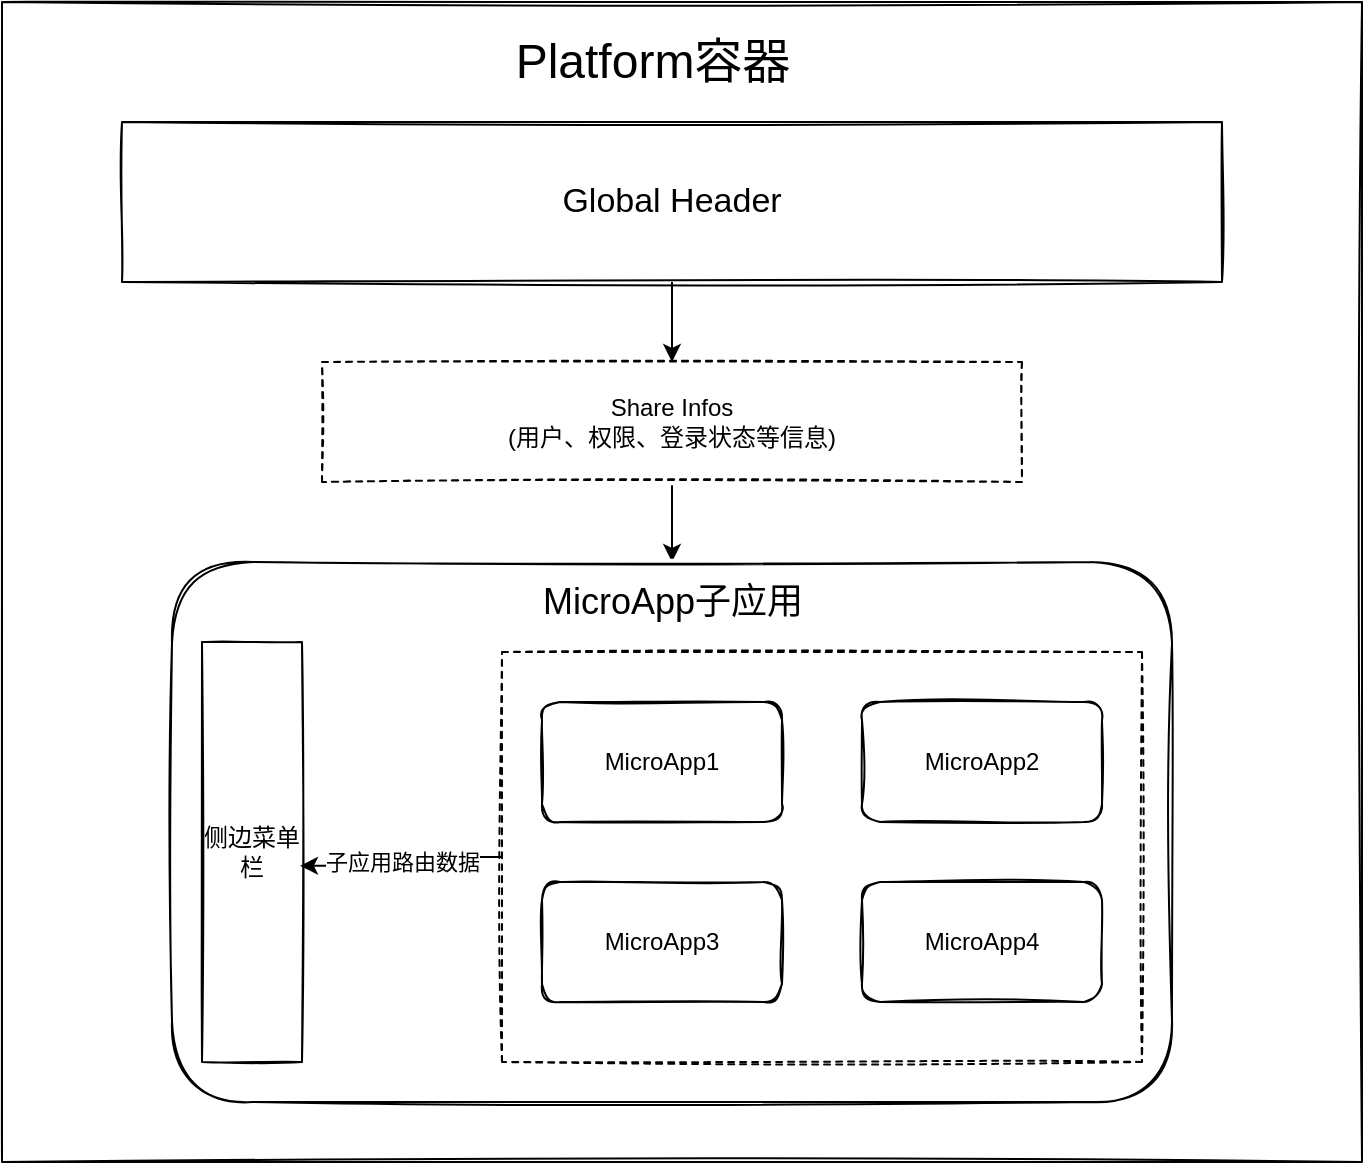 <mxfile version="14.6.3" type="github">
  <diagram id="wFE0QG_FPsp0jaGvCLVb" name="Page-1">
    <mxGraphModel dx="946" dy="614" grid="1" gridSize="10" guides="1" tooltips="1" connect="1" arrows="1" fold="1" page="1" pageScale="1" pageWidth="850" pageHeight="1100" math="0" shadow="0">
      <root>
        <mxCell id="0" />
        <mxCell id="1" parent="0" />
        <mxCell id="AEPbbA-0Zqe34Hob7d7h-1" value="" style="rounded=0;whiteSpace=wrap;html=1;sketch=1;" vertex="1" parent="1">
          <mxGeometry x="100" y="30" width="680" height="580" as="geometry" />
        </mxCell>
        <mxCell id="AEPbbA-0Zqe34Hob7d7h-2" value="&lt;font style=&quot;font-size: 24px&quot;&gt;Platform容器&lt;/font&gt;" style="text;html=1;resizable=0;autosize=1;align=center;verticalAlign=middle;points=[];fillColor=none;strokeColor=none;rounded=0;sketch=1;" vertex="1" parent="1">
          <mxGeometry x="350" y="50" width="150" height="20" as="geometry" />
        </mxCell>
        <mxCell id="AEPbbA-0Zqe34Hob7d7h-5" style="edgeStyle=orthogonalEdgeStyle;rounded=0;orthogonalLoop=1;jettySize=auto;html=1;entryX=0.5;entryY=0;entryDx=0;entryDy=0;" edge="1" parent="1" source="AEPbbA-0Zqe34Hob7d7h-3" target="AEPbbA-0Zqe34Hob7d7h-4">
          <mxGeometry relative="1" as="geometry" />
        </mxCell>
        <mxCell id="AEPbbA-0Zqe34Hob7d7h-3" value="&lt;font style=&quot;font-size: 17px&quot;&gt;Global Header&lt;/font&gt;" style="rounded=0;whiteSpace=wrap;html=1;sketch=1;" vertex="1" parent="1">
          <mxGeometry x="160" y="90" width="550" height="80" as="geometry" />
        </mxCell>
        <mxCell id="AEPbbA-0Zqe34Hob7d7h-8" style="edgeStyle=orthogonalEdgeStyle;rounded=0;orthogonalLoop=1;jettySize=auto;html=1;exitX=0.5;exitY=1;exitDx=0;exitDy=0;" edge="1" parent="1" source="AEPbbA-0Zqe34Hob7d7h-4" target="AEPbbA-0Zqe34Hob7d7h-6">
          <mxGeometry relative="1" as="geometry" />
        </mxCell>
        <mxCell id="AEPbbA-0Zqe34Hob7d7h-4" value="Share Infos&lt;br&gt;(用户、权限、登录状态等信息)" style="rounded=0;whiteSpace=wrap;html=1;sketch=1;dashed=1;" vertex="1" parent="1">
          <mxGeometry x="260" y="210" width="350" height="60" as="geometry" />
        </mxCell>
        <mxCell id="AEPbbA-0Zqe34Hob7d7h-6" value="" style="rounded=1;whiteSpace=wrap;html=1;sketch=1;" vertex="1" parent="1">
          <mxGeometry x="185" y="310" width="500" height="270" as="geometry" />
        </mxCell>
        <mxCell id="AEPbbA-0Zqe34Hob7d7h-7" value="&lt;font style=&quot;font-size: 18px&quot;&gt;MicroApp子应用&lt;/font&gt;" style="text;html=1;resizable=0;autosize=1;align=center;verticalAlign=middle;points=[];fillColor=none;strokeColor=none;rounded=0;sketch=1;" vertex="1" parent="1">
          <mxGeometry x="360" y="320" width="150" height="20" as="geometry" />
        </mxCell>
        <mxCell id="AEPbbA-0Zqe34Hob7d7h-9" value="侧边菜单栏" style="rounded=0;whiteSpace=wrap;html=1;sketch=1;" vertex="1" parent="1">
          <mxGeometry x="200" y="350" width="50" height="210" as="geometry" />
        </mxCell>
        <mxCell id="AEPbbA-0Zqe34Hob7d7h-15" value="子应用路由数据" style="edgeStyle=orthogonalEdgeStyle;rounded=0;orthogonalLoop=1;jettySize=auto;html=1;exitX=0;exitY=0.5;exitDx=0;exitDy=0;entryX=0.98;entryY=0.533;entryDx=0;entryDy=0;entryPerimeter=0;" edge="1" parent="1" source="AEPbbA-0Zqe34Hob7d7h-10" target="AEPbbA-0Zqe34Hob7d7h-9">
          <mxGeometry relative="1" as="geometry" />
        </mxCell>
        <mxCell id="AEPbbA-0Zqe34Hob7d7h-10" value="" style="rounded=0;whiteSpace=wrap;html=1;sketch=1;dashed=1;" vertex="1" parent="1">
          <mxGeometry x="350" y="355" width="320" height="205" as="geometry" />
        </mxCell>
        <mxCell id="AEPbbA-0Zqe34Hob7d7h-16" value="" style="group" vertex="1" connectable="0" parent="1">
          <mxGeometry x="370" y="380" width="280" height="150" as="geometry" />
        </mxCell>
        <mxCell id="AEPbbA-0Zqe34Hob7d7h-11" value="MicroApp1" style="rounded=1;whiteSpace=wrap;html=1;sketch=1;" vertex="1" parent="AEPbbA-0Zqe34Hob7d7h-16">
          <mxGeometry width="120" height="60" as="geometry" />
        </mxCell>
        <mxCell id="AEPbbA-0Zqe34Hob7d7h-12" value="MicroApp4" style="rounded=1;whiteSpace=wrap;html=1;sketch=1;" vertex="1" parent="AEPbbA-0Zqe34Hob7d7h-16">
          <mxGeometry x="160" y="90" width="120" height="60" as="geometry" />
        </mxCell>
        <mxCell id="AEPbbA-0Zqe34Hob7d7h-13" value="MicroApp3" style="rounded=1;whiteSpace=wrap;html=1;sketch=1;" vertex="1" parent="AEPbbA-0Zqe34Hob7d7h-16">
          <mxGeometry y="90" width="120" height="60" as="geometry" />
        </mxCell>
        <mxCell id="AEPbbA-0Zqe34Hob7d7h-14" value="MicroApp2" style="rounded=1;whiteSpace=wrap;html=1;sketch=1;" vertex="1" parent="AEPbbA-0Zqe34Hob7d7h-16">
          <mxGeometry x="160" width="120" height="60" as="geometry" />
        </mxCell>
      </root>
    </mxGraphModel>
  </diagram>
</mxfile>
